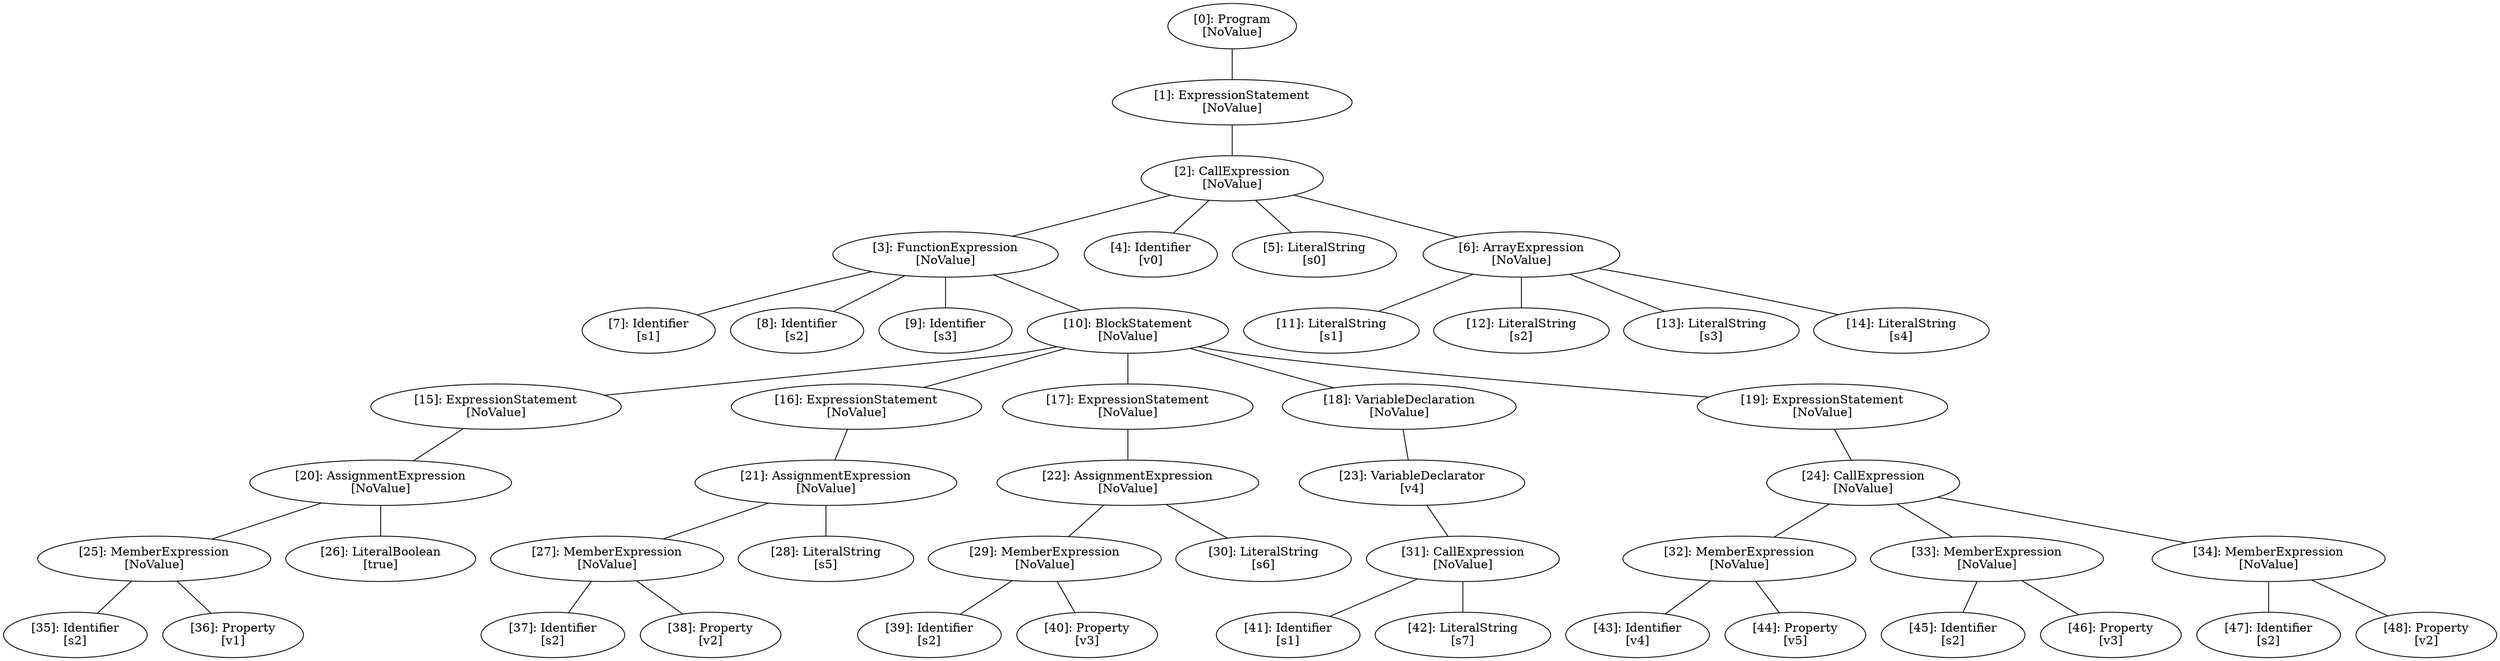 // Result
graph {
	0 [label="[0]: Program
[NoValue]"]
	1 [label="[1]: ExpressionStatement
[NoValue]"]
	2 [label="[2]: CallExpression
[NoValue]"]
	3 [label="[3]: FunctionExpression
[NoValue]"]
	4 [label="[4]: Identifier
[v0]"]
	5 [label="[5]: LiteralString
[s0]"]
	6 [label="[6]: ArrayExpression
[NoValue]"]
	7 [label="[7]: Identifier
[s1]"]
	8 [label="[8]: Identifier
[s2]"]
	9 [label="[9]: Identifier
[s3]"]
	10 [label="[10]: BlockStatement
[NoValue]"]
	11 [label="[11]: LiteralString
[s1]"]
	12 [label="[12]: LiteralString
[s2]"]
	13 [label="[13]: LiteralString
[s3]"]
	14 [label="[14]: LiteralString
[s4]"]
	15 [label="[15]: ExpressionStatement
[NoValue]"]
	16 [label="[16]: ExpressionStatement
[NoValue]"]
	17 [label="[17]: ExpressionStatement
[NoValue]"]
	18 [label="[18]: VariableDeclaration
[NoValue]"]
	19 [label="[19]: ExpressionStatement
[NoValue]"]
	20 [label="[20]: AssignmentExpression
[NoValue]"]
	21 [label="[21]: AssignmentExpression
[NoValue]"]
	22 [label="[22]: AssignmentExpression
[NoValue]"]
	23 [label="[23]: VariableDeclarator
[v4]"]
	24 [label="[24]: CallExpression
[NoValue]"]
	25 [label="[25]: MemberExpression
[NoValue]"]
	26 [label="[26]: LiteralBoolean
[true]"]
	27 [label="[27]: MemberExpression
[NoValue]"]
	28 [label="[28]: LiteralString
[s5]"]
	29 [label="[29]: MemberExpression
[NoValue]"]
	30 [label="[30]: LiteralString
[s6]"]
	31 [label="[31]: CallExpression
[NoValue]"]
	32 [label="[32]: MemberExpression
[NoValue]"]
	33 [label="[33]: MemberExpression
[NoValue]"]
	34 [label="[34]: MemberExpression
[NoValue]"]
	35 [label="[35]: Identifier
[s2]"]
	36 [label="[36]: Property
[v1]"]
	37 [label="[37]: Identifier
[s2]"]
	38 [label="[38]: Property
[v2]"]
	39 [label="[39]: Identifier
[s2]"]
	40 [label="[40]: Property
[v3]"]
	41 [label="[41]: Identifier
[s1]"]
	42 [label="[42]: LiteralString
[s7]"]
	43 [label="[43]: Identifier
[v4]"]
	44 [label="[44]: Property
[v5]"]
	45 [label="[45]: Identifier
[s2]"]
	46 [label="[46]: Property
[v3]"]
	47 [label="[47]: Identifier
[s2]"]
	48 [label="[48]: Property
[v2]"]
	0 -- 1
	1 -- 2
	2 -- 3
	2 -- 4
	2 -- 5
	2 -- 6
	3 -- 7
	3 -- 8
	3 -- 9
	3 -- 10
	6 -- 11
	6 -- 12
	6 -- 13
	6 -- 14
	10 -- 15
	10 -- 16
	10 -- 17
	10 -- 18
	10 -- 19
	15 -- 20
	16 -- 21
	17 -- 22
	18 -- 23
	19 -- 24
	20 -- 25
	20 -- 26
	21 -- 27
	21 -- 28
	22 -- 29
	22 -- 30
	23 -- 31
	24 -- 32
	24 -- 33
	24 -- 34
	25 -- 35
	25 -- 36
	27 -- 37
	27 -- 38
	29 -- 39
	29 -- 40
	31 -- 41
	31 -- 42
	32 -- 43
	32 -- 44
	33 -- 45
	33 -- 46
	34 -- 47
	34 -- 48
}
